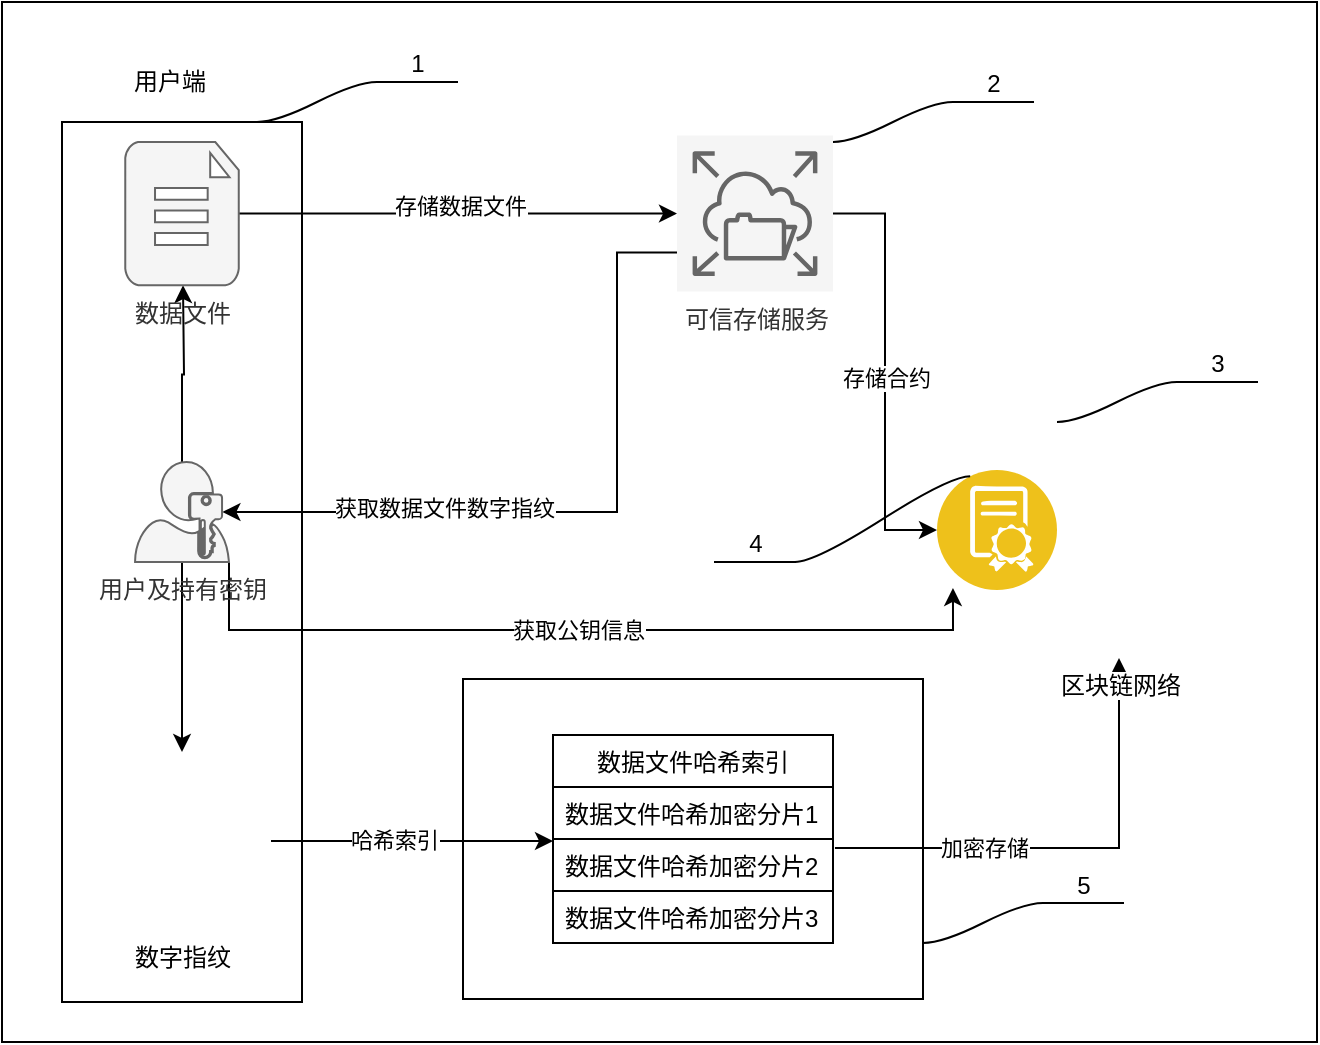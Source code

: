 <mxfile version="15.5.2" type="github">
  <diagram id="CjfQBDizP03ljIALrH3r" name="Page-1">
    <mxGraphModel dx="786" dy="562" grid="1" gridSize="10" guides="1" tooltips="1" connect="1" arrows="1" fold="1" page="1" pageScale="1" pageWidth="850" pageHeight="1100" math="0" shadow="0">
      <root>
        <mxCell id="0" />
        <mxCell id="1" parent="0" />
        <mxCell id="fhI_MAW543BDFD8Se3oL-78" value="" style="rounded=0;whiteSpace=wrap;html=1;strokeColor=default;" vertex="1" parent="1">
          <mxGeometry x="90" y="30" width="657.5" height="520" as="geometry" />
        </mxCell>
        <mxCell id="fhI_MAW543BDFD8Se3oL-95" value="" style="rounded=0;whiteSpace=wrap;html=1;strokeColor=default;" vertex="1" parent="1">
          <mxGeometry x="320.5" y="368.5" width="230" height="160" as="geometry" />
        </mxCell>
        <mxCell id="fhI_MAW543BDFD8Se3oL-94" value="" style="rounded=0;whiteSpace=wrap;html=1;strokeColor=default;" vertex="1" parent="1">
          <mxGeometry x="120" y="90" width="120" height="440" as="geometry" />
        </mxCell>
        <mxCell id="fhI_MAW543BDFD8Se3oL-70" style="edgeStyle=orthogonalEdgeStyle;rounded=0;orthogonalLoop=1;jettySize=auto;html=1;exitX=0.5;exitY=1;exitDx=0;exitDy=0;entryX=1.007;entryY=0.173;entryDx=0;entryDy=0;entryPerimeter=0;startArrow=classic;startFill=1;endArrow=none;endFill=0;" edge="1" parent="1" source="fhI_MAW543BDFD8Se3oL-3" target="fhI_MAW543BDFD8Se3oL-67">
          <mxGeometry relative="1" as="geometry" />
        </mxCell>
        <mxCell id="fhI_MAW543BDFD8Se3oL-71" value="加密存储" style="edgeLabel;html=1;align=center;verticalAlign=middle;resizable=0;points=[];" vertex="1" connectable="0" parent="fhI_MAW543BDFD8Se3oL-70">
          <mxGeometry x="0.375" relative="1" as="geometry">
            <mxPoint as="offset" />
          </mxGeometry>
        </mxCell>
        <mxCell id="fhI_MAW543BDFD8Se3oL-3" value="区块链网络" style="shape=image;html=1;verticalAlign=top;verticalLabelPosition=bottom;labelBackgroundColor=#ffffff;imageAspect=0;aspect=fixed;image=https://cdn1.iconfinder.com/data/icons/cryptocurrency-blockchain-fintech-free/32/Cryptocurrency_blockchain_data-37-128.png" vertex="1" parent="1">
          <mxGeometry x="584.5" y="230" width="128" height="128" as="geometry" />
        </mxCell>
        <mxCell id="fhI_MAW543BDFD8Se3oL-59" style="edgeStyle=orthogonalEdgeStyle;rounded=0;orthogonalLoop=1;jettySize=auto;html=1;exitX=0;exitY=0.75;exitDx=0;exitDy=0;exitPerimeter=0;entryX=0.93;entryY=0.5;entryDx=0;entryDy=0;entryPerimeter=0;" edge="1" parent="1" source="fhI_MAW543BDFD8Se3oL-5" target="fhI_MAW543BDFD8Se3oL-9">
          <mxGeometry relative="1" as="geometry">
            <Array as="points">
              <mxPoint x="397.5" y="155" />
              <mxPoint x="397.5" y="285" />
            </Array>
          </mxGeometry>
        </mxCell>
        <mxCell id="fhI_MAW543BDFD8Se3oL-62" value="获取数据文件数字指纹" style="edgeLabel;html=1;align=center;verticalAlign=middle;resizable=0;points=[];" vertex="1" connectable="0" parent="fhI_MAW543BDFD8Se3oL-59">
          <mxGeometry x="0.382" y="-2" relative="1" as="geometry">
            <mxPoint as="offset" />
          </mxGeometry>
        </mxCell>
        <mxCell id="fhI_MAW543BDFD8Se3oL-60" style="edgeStyle=orthogonalEdgeStyle;rounded=0;orthogonalLoop=1;jettySize=auto;html=1;exitX=1;exitY=0.5;exitDx=0;exitDy=0;exitPerimeter=0;entryX=0;entryY=0.5;entryDx=0;entryDy=0;" edge="1" parent="1" source="fhI_MAW543BDFD8Se3oL-5" target="fhI_MAW543BDFD8Se3oL-4">
          <mxGeometry relative="1" as="geometry" />
        </mxCell>
        <mxCell id="fhI_MAW543BDFD8Se3oL-72" value="存储合约" style="edgeLabel;html=1;align=center;verticalAlign=middle;resizable=0;points=[];" vertex="1" connectable="0" parent="fhI_MAW543BDFD8Se3oL-60">
          <mxGeometry x="0.029" relative="1" as="geometry">
            <mxPoint as="offset" />
          </mxGeometry>
        </mxCell>
        <mxCell id="fhI_MAW543BDFD8Se3oL-5" value="可信存储服务" style="sketch=0;points=[[0,0,0],[0.25,0,0],[0.5,0,0],[0.75,0,0],[1,0,0],[0,1,0],[0.25,1,0],[0.5,1,0],[0.75,1,0],[1,1,0],[0,0.25,0],[0,0.5,0],[0,0.75,0],[1,0.25,0],[1,0.5,0],[1,0.75,0]];outlineConnect=0;fontColor=#333333;gradientDirection=north;fillColor=#f5f5f5;strokeColor=#666666;dashed=0;verticalLabelPosition=bottom;verticalAlign=top;align=center;html=1;fontSize=12;fontStyle=0;aspect=fixed;shape=mxgraph.aws4.resourceIcon;resIcon=mxgraph.aws4.elastic_file_system;" vertex="1" parent="1">
          <mxGeometry x="427.5" y="96.8" width="78" height="78" as="geometry" />
        </mxCell>
        <mxCell id="fhI_MAW543BDFD8Se3oL-4" value="" style="aspect=fixed;perimeter=ellipsePerimeter;html=1;align=center;shadow=0;dashed=0;fontColor=#4277BB;labelBackgroundColor=#ffffff;fontSize=12;spacingTop=3;image;image=img/lib/ibm/blockchain/smart_contract.svg;imageBackground=default;" vertex="1" parent="1">
          <mxGeometry x="557.5" y="264" width="60" height="60" as="geometry" />
        </mxCell>
        <mxCell id="fhI_MAW543BDFD8Se3oL-68" style="edgeStyle=orthogonalEdgeStyle;rounded=0;orthogonalLoop=1;jettySize=auto;html=1;exitX=1;exitY=0.5;exitDx=0;exitDy=0;entryX=0;entryY=1.038;entryDx=0;entryDy=0;entryPerimeter=0;" edge="1" parent="1" source="fhI_MAW543BDFD8Se3oL-8" target="fhI_MAW543BDFD8Se3oL-65">
          <mxGeometry relative="1" as="geometry">
            <Array as="points">
              <mxPoint x="365.5" y="450" />
            </Array>
          </mxGeometry>
        </mxCell>
        <mxCell id="fhI_MAW543BDFD8Se3oL-77" value="哈希索引" style="edgeLabel;html=1;align=center;verticalAlign=middle;resizable=0;points=[];" vertex="1" connectable="0" parent="fhI_MAW543BDFD8Se3oL-68">
          <mxGeometry x="-0.135" y="1" relative="1" as="geometry">
            <mxPoint as="offset" />
          </mxGeometry>
        </mxCell>
        <mxCell id="fhI_MAW543BDFD8Se3oL-8" value="数字指纹" style="shape=image;html=1;verticalAlign=top;verticalLabelPosition=bottom;labelBackgroundColor=#ffffff;imageAspect=0;aspect=fixed;image=https://cdn3.iconfinder.com/data/icons/file-set-volume-1/512/Artboard_12-128.png" vertex="1" parent="1">
          <mxGeometry x="135.5" y="405" width="89" height="89" as="geometry" />
        </mxCell>
        <mxCell id="fhI_MAW543BDFD8Se3oL-23" style="edgeStyle=orthogonalEdgeStyle;rounded=0;orthogonalLoop=1;jettySize=auto;html=1;exitX=0.5;exitY=0;exitDx=0;exitDy=0;exitPerimeter=0;" edge="1" parent="1" source="fhI_MAW543BDFD8Se3oL-9">
          <mxGeometry relative="1" as="geometry">
            <mxPoint x="180.5" y="171.6" as="targetPoint" />
          </mxGeometry>
        </mxCell>
        <mxCell id="fhI_MAW543BDFD8Se3oL-24" style="edgeStyle=orthogonalEdgeStyle;rounded=0;orthogonalLoop=1;jettySize=auto;html=1;exitX=0.5;exitY=1;exitDx=0;exitDy=0;exitPerimeter=0;" edge="1" parent="1" source="fhI_MAW543BDFD8Se3oL-9" target="fhI_MAW543BDFD8Se3oL-8">
          <mxGeometry relative="1" as="geometry" />
        </mxCell>
        <mxCell id="fhI_MAW543BDFD8Se3oL-63" value="获取公钥信息" style="edgeStyle=orthogonalEdgeStyle;rounded=0;orthogonalLoop=1;jettySize=auto;html=1;exitX=1;exitY=1;exitDx=0;exitDy=0;exitPerimeter=0;entryX=0.133;entryY=0.983;entryDx=0;entryDy=0;entryPerimeter=0;" edge="1" parent="1" source="fhI_MAW543BDFD8Se3oL-9" target="fhI_MAW543BDFD8Se3oL-4">
          <mxGeometry relative="1" as="geometry" />
        </mxCell>
        <mxCell id="fhI_MAW543BDFD8Se3oL-9" value="用户及持有密钥" style="sketch=0;aspect=fixed;pointerEvents=1;shadow=0;dashed=0;html=1;strokeColor=#666666;labelPosition=center;verticalLabelPosition=bottom;verticalAlign=top;align=center;shape=mxgraph.mscae.enterprise.user_permissions;fillColor=#f5f5f5;fontColor=#333333;" vertex="1" parent="1">
          <mxGeometry x="156.5" y="260" width="47" height="50" as="geometry" />
        </mxCell>
        <mxCell id="fhI_MAW543BDFD8Se3oL-55" style="edgeStyle=orthogonalEdgeStyle;rounded=0;orthogonalLoop=1;jettySize=auto;html=1;exitX=1;exitY=0.5;exitDx=0;exitDy=0;exitPerimeter=0;entryX=0;entryY=0.5;entryDx=0;entryDy=0;entryPerimeter=0;" edge="1" parent="1" source="fhI_MAW543BDFD8Se3oL-54" target="fhI_MAW543BDFD8Se3oL-5">
          <mxGeometry relative="1" as="geometry" />
        </mxCell>
        <mxCell id="fhI_MAW543BDFD8Se3oL-61" value="存储数据文件" style="edgeLabel;html=1;align=center;verticalAlign=middle;resizable=0;points=[];" vertex="1" connectable="0" parent="fhI_MAW543BDFD8Se3oL-55">
          <mxGeometry x="0.005" y="4" relative="1" as="geometry">
            <mxPoint as="offset" />
          </mxGeometry>
        </mxCell>
        <mxCell id="fhI_MAW543BDFD8Se3oL-54" value="数据文件" style="verticalLabelPosition=bottom;html=1;verticalAlign=top;align=center;strokeColor=#666666;fillColor=#f5f5f5;shape=mxgraph.azure.file_2;pointerEvents=1;fontColor=#333333;" vertex="1" parent="1">
          <mxGeometry x="151.63" y="100" width="56.75" height="71.6" as="geometry" />
        </mxCell>
        <mxCell id="fhI_MAW543BDFD8Se3oL-64" value="数据文件哈希索引" style="swimlane;fontStyle=0;childLayout=stackLayout;horizontal=1;startSize=26;fillColor=none;horizontalStack=0;resizeParent=1;resizeParentMax=0;resizeLast=0;collapsible=1;marginBottom=0;" vertex="1" parent="1">
          <mxGeometry x="365.5" y="396.5" width="140" height="104" as="geometry" />
        </mxCell>
        <mxCell id="fhI_MAW543BDFD8Se3oL-65" value="数据文件哈希加密分片1" style="text;strokeColor=default;fillColor=none;align=left;verticalAlign=top;spacingLeft=4;spacingRight=4;overflow=hidden;rotatable=0;points=[[0,0.5],[1,0.5]];portConstraint=eastwest;" vertex="1" parent="fhI_MAW543BDFD8Se3oL-64">
          <mxGeometry y="26" width="140" height="26" as="geometry" />
        </mxCell>
        <mxCell id="fhI_MAW543BDFD8Se3oL-67" value="数据文件哈希加密分片2&#xa;" style="text;strokeColor=none;fillColor=none;align=left;verticalAlign=top;spacingLeft=4;spacingRight=4;overflow=hidden;rotatable=0;points=[[0,0.5],[1,0.5]];portConstraint=eastwest;" vertex="1" parent="fhI_MAW543BDFD8Se3oL-64">
          <mxGeometry y="52" width="140" height="26" as="geometry" />
        </mxCell>
        <mxCell id="fhI_MAW543BDFD8Se3oL-66" value="数据文件哈希加密分片3" style="text;strokeColor=default;fillColor=none;align=left;verticalAlign=top;spacingLeft=4;spacingRight=4;overflow=hidden;rotatable=0;points=[[0,0.5],[1,0.5]];portConstraint=eastwest;" vertex="1" parent="fhI_MAW543BDFD8Se3oL-64">
          <mxGeometry y="78" width="140" height="26" as="geometry" />
        </mxCell>
        <mxCell id="fhI_MAW543BDFD8Se3oL-79" value="1" style="whiteSpace=wrap;html=1;shape=partialRectangle;top=0;left=0;bottom=1;right=0;points=[[0,1],[1,1]];fillColor=none;align=center;verticalAlign=bottom;routingCenterY=0.5;snapToPoint=1;recursiveResize=0;autosize=1;treeFolding=1;treeMoving=1;newEdgeStyle={&quot;edgeStyle&quot;:&quot;entityRelationEdgeStyle&quot;,&quot;startArrow&quot;:&quot;none&quot;,&quot;endArrow&quot;:&quot;none&quot;,&quot;segment&quot;:10,&quot;curved&quot;:1};strokeColor=default;" vertex="1" parent="1">
          <mxGeometry x="277.5" y="50" width="40" height="20" as="geometry" />
        </mxCell>
        <mxCell id="fhI_MAW543BDFD8Se3oL-80" value="" style="edgeStyle=entityRelationEdgeStyle;startArrow=none;endArrow=none;segment=10;curved=1;rounded=0;" edge="1" target="fhI_MAW543BDFD8Se3oL-79" parent="1">
          <mxGeometry relative="1" as="geometry">
            <mxPoint x="217.5" y="90" as="sourcePoint" />
          </mxGeometry>
        </mxCell>
        <mxCell id="fhI_MAW543BDFD8Se3oL-88" value="2" style="whiteSpace=wrap;html=1;shape=partialRectangle;top=0;left=0;bottom=1;right=0;points=[[0,1],[1,1]];fillColor=none;align=center;verticalAlign=bottom;routingCenterY=0.5;snapToPoint=1;recursiveResize=0;autosize=1;treeFolding=1;treeMoving=1;newEdgeStyle={&quot;edgeStyle&quot;:&quot;entityRelationEdgeStyle&quot;,&quot;startArrow&quot;:&quot;none&quot;,&quot;endArrow&quot;:&quot;none&quot;,&quot;segment&quot;:10,&quot;curved&quot;:1};strokeColor=default;" vertex="1" parent="1">
          <mxGeometry x="565.5" y="60" width="40" height="20" as="geometry" />
        </mxCell>
        <mxCell id="fhI_MAW543BDFD8Se3oL-89" value="" style="edgeStyle=entityRelationEdgeStyle;startArrow=none;endArrow=none;segment=10;curved=1;rounded=0;" edge="1" parent="1" target="fhI_MAW543BDFD8Se3oL-88">
          <mxGeometry relative="1" as="geometry">
            <mxPoint x="505.5" y="100" as="sourcePoint" />
          </mxGeometry>
        </mxCell>
        <mxCell id="fhI_MAW543BDFD8Se3oL-90" value="3" style="whiteSpace=wrap;html=1;shape=partialRectangle;top=0;left=0;bottom=1;right=0;points=[[0,1],[1,1]];fillColor=none;align=center;verticalAlign=bottom;routingCenterY=0.5;snapToPoint=1;recursiveResize=0;autosize=1;treeFolding=1;treeMoving=1;newEdgeStyle={&quot;edgeStyle&quot;:&quot;entityRelationEdgeStyle&quot;,&quot;startArrow&quot;:&quot;none&quot;,&quot;endArrow&quot;:&quot;none&quot;,&quot;segment&quot;:10,&quot;curved&quot;:1};strokeColor=default;" vertex="1" parent="1">
          <mxGeometry x="677.5" y="200" width="40" height="20" as="geometry" />
        </mxCell>
        <mxCell id="fhI_MAW543BDFD8Se3oL-91" value="" style="edgeStyle=entityRelationEdgeStyle;startArrow=none;endArrow=none;segment=10;curved=1;rounded=0;" edge="1" parent="1" target="fhI_MAW543BDFD8Se3oL-90">
          <mxGeometry relative="1" as="geometry">
            <mxPoint x="617.5" y="240" as="sourcePoint" />
          </mxGeometry>
        </mxCell>
        <mxCell id="fhI_MAW543BDFD8Se3oL-92" value="4" style="whiteSpace=wrap;html=1;shape=partialRectangle;top=0;left=0;bottom=1;right=0;points=[[0,1],[1,1]];fillColor=none;align=center;verticalAlign=bottom;routingCenterY=0.5;snapToPoint=1;recursiveResize=0;autosize=1;treeFolding=1;treeMoving=1;newEdgeStyle={&quot;edgeStyle&quot;:&quot;entityRelationEdgeStyle&quot;,&quot;startArrow&quot;:&quot;none&quot;,&quot;endArrow&quot;:&quot;none&quot;,&quot;segment&quot;:10,&quot;curved&quot;:1};strokeColor=default;" vertex="1" parent="1">
          <mxGeometry x="446.5" y="290" width="40" height="20" as="geometry" />
        </mxCell>
        <mxCell id="fhI_MAW543BDFD8Se3oL-93" value="" style="edgeStyle=entityRelationEdgeStyle;startArrow=none;endArrow=none;segment=10;curved=1;rounded=0;exitX=0.25;exitY=0;exitDx=0;exitDy=0;" edge="1" parent="1" target="fhI_MAW543BDFD8Se3oL-92" source="fhI_MAW543BDFD8Se3oL-4">
          <mxGeometry relative="1" as="geometry">
            <mxPoint x="427.5" y="320" as="sourcePoint" />
          </mxGeometry>
        </mxCell>
        <mxCell id="fhI_MAW543BDFD8Se3oL-98" value="5" style="whiteSpace=wrap;html=1;shape=partialRectangle;top=0;left=0;bottom=1;right=0;points=[[0,1],[1,1]];fillColor=none;align=center;verticalAlign=bottom;routingCenterY=0.5;snapToPoint=1;recursiveResize=0;autosize=1;treeFolding=1;treeMoving=1;newEdgeStyle={&quot;edgeStyle&quot;:&quot;entityRelationEdgeStyle&quot;,&quot;startArrow&quot;:&quot;none&quot;,&quot;endArrow&quot;:&quot;none&quot;,&quot;segment&quot;:10,&quot;curved&quot;:1};strokeColor=default;" vertex="1" parent="1">
          <mxGeometry x="610.5" y="460.5" width="40" height="20" as="geometry" />
        </mxCell>
        <mxCell id="fhI_MAW543BDFD8Se3oL-99" value="" style="edgeStyle=entityRelationEdgeStyle;startArrow=none;endArrow=none;segment=10;curved=1;rounded=0;" edge="1" parent="1" target="fhI_MAW543BDFD8Se3oL-98">
          <mxGeometry relative="1" as="geometry">
            <mxPoint x="550.5" y="500.5" as="sourcePoint" />
          </mxGeometry>
        </mxCell>
        <mxCell id="fhI_MAW543BDFD8Se3oL-100" value="用户端" style="text;html=1;strokeColor=none;fillColor=none;align=center;verticalAlign=middle;whiteSpace=wrap;rounded=0;" vertex="1" parent="1">
          <mxGeometry x="143.5" y="55" width="60" height="30" as="geometry" />
        </mxCell>
      </root>
    </mxGraphModel>
  </diagram>
</mxfile>
